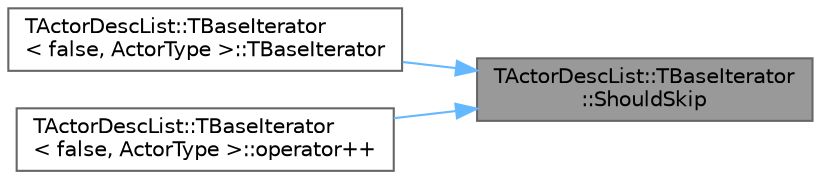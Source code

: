 digraph "TActorDescList::TBaseIterator::ShouldSkip"
{
 // INTERACTIVE_SVG=YES
 // LATEX_PDF_SIZE
  bgcolor="transparent";
  edge [fontname=Helvetica,fontsize=10,labelfontname=Helvetica,labelfontsize=10];
  node [fontname=Helvetica,fontsize=10,shape=box,height=0.2,width=0.4];
  rankdir="RL";
  Node1 [id="Node000001",label="TActorDescList::TBaseIterator\l::ShouldSkip",height=0.2,width=0.4,color="gray40", fillcolor="grey60", style="filled", fontcolor="black",tooltip="Determines whether the iterator currently points to a valid actor desc or not."];
  Node1 -> Node2 [id="edge1_Node000001_Node000002",dir="back",color="steelblue1",style="solid",tooltip=" "];
  Node2 [id="Node000002",label="TActorDescList::TBaseIterator\l\< false, ActorType \>::TBaseIterator",height=0.2,width=0.4,color="grey40", fillcolor="white", style="filled",URL="$d8/d7a/classTActorDescList_1_1TBaseIterator.html#a77b227243fd2fbefc83638f4626c3a30",tooltip=" "];
  Node1 -> Node3 [id="edge2_Node000001_Node000003",dir="back",color="steelblue1",style="solid",tooltip=" "];
  Node3 [id="Node000003",label="TActorDescList::TBaseIterator\l\< false, ActorType \>::operator++",height=0.2,width=0.4,color="grey40", fillcolor="white", style="filled",URL="$d8/d7a/classTActorDescList_1_1TBaseIterator.html#a60c786015fe885c5dfb9acfe29c1a81c",tooltip=" "];
}
